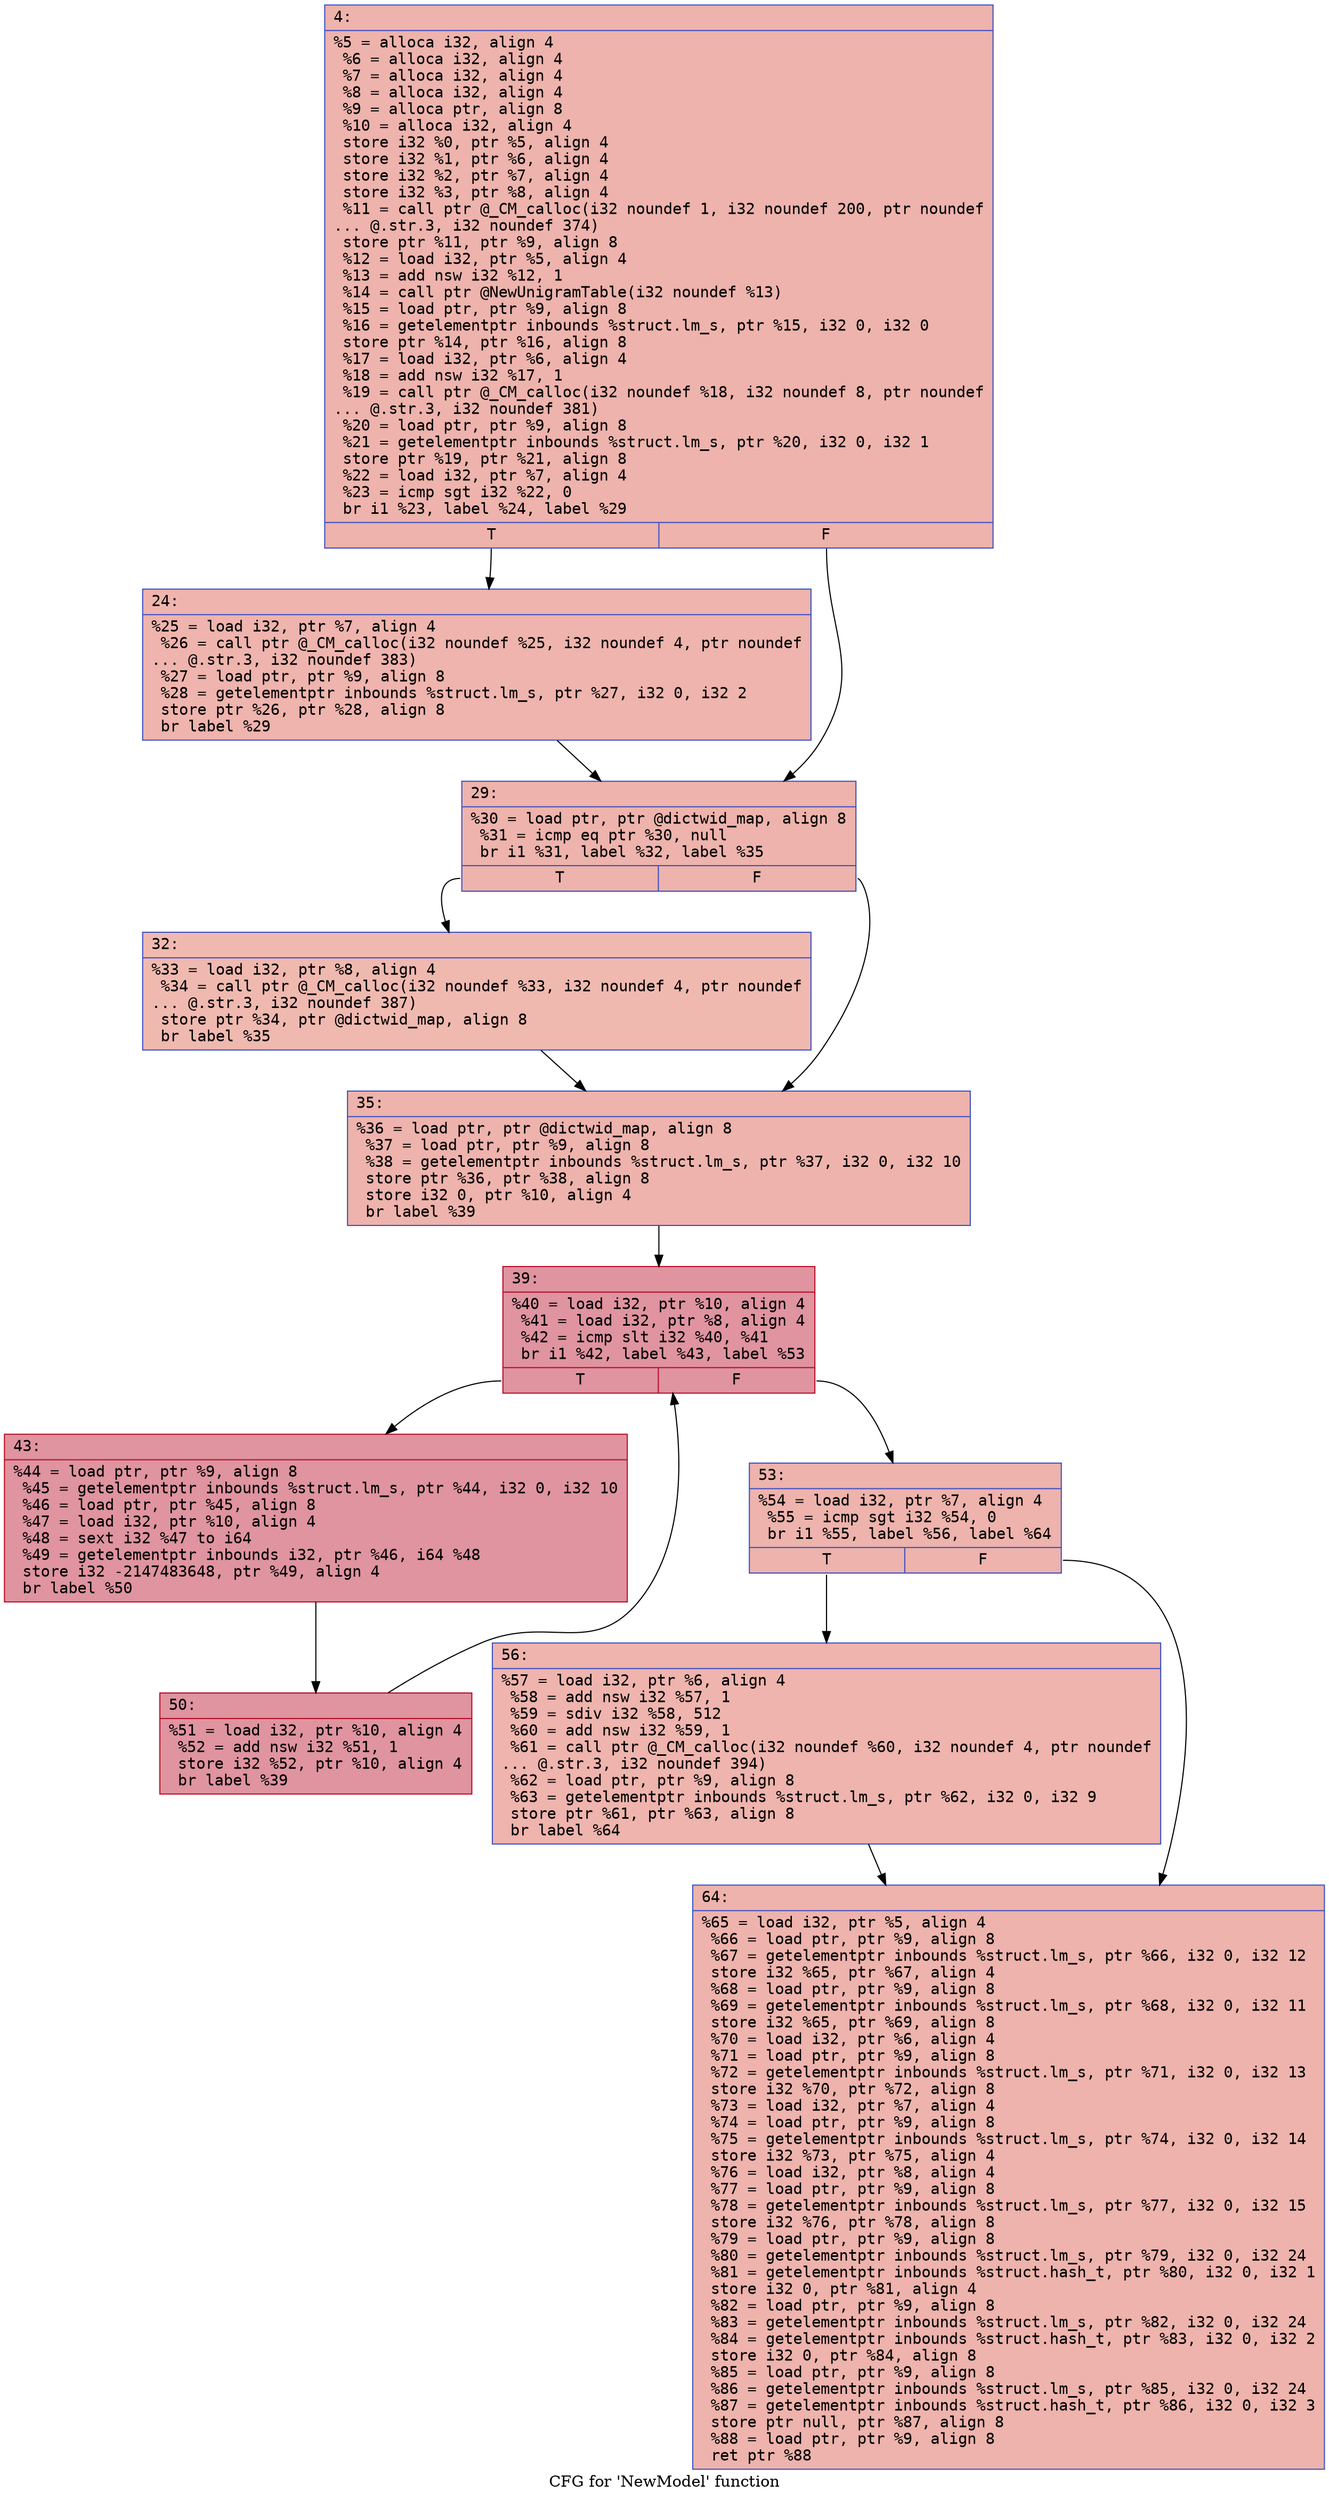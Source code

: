 digraph "CFG for 'NewModel' function" {
	label="CFG for 'NewModel' function";

	Node0x600001037480 [shape=record,color="#3d50c3ff", style=filled, fillcolor="#d6524470" fontname="Courier",label="{4:\l|  %5 = alloca i32, align 4\l  %6 = alloca i32, align 4\l  %7 = alloca i32, align 4\l  %8 = alloca i32, align 4\l  %9 = alloca ptr, align 8\l  %10 = alloca i32, align 4\l  store i32 %0, ptr %5, align 4\l  store i32 %1, ptr %6, align 4\l  store i32 %2, ptr %7, align 4\l  store i32 %3, ptr %8, align 4\l  %11 = call ptr @_CM_calloc(i32 noundef 1, i32 noundef 200, ptr noundef\l... @.str.3, i32 noundef 374)\l  store ptr %11, ptr %9, align 8\l  %12 = load i32, ptr %5, align 4\l  %13 = add nsw i32 %12, 1\l  %14 = call ptr @NewUnigramTable(i32 noundef %13)\l  %15 = load ptr, ptr %9, align 8\l  %16 = getelementptr inbounds %struct.lm_s, ptr %15, i32 0, i32 0\l  store ptr %14, ptr %16, align 8\l  %17 = load i32, ptr %6, align 4\l  %18 = add nsw i32 %17, 1\l  %19 = call ptr @_CM_calloc(i32 noundef %18, i32 noundef 8, ptr noundef\l... @.str.3, i32 noundef 381)\l  %20 = load ptr, ptr %9, align 8\l  %21 = getelementptr inbounds %struct.lm_s, ptr %20, i32 0, i32 1\l  store ptr %19, ptr %21, align 8\l  %22 = load i32, ptr %7, align 4\l  %23 = icmp sgt i32 %22, 0\l  br i1 %23, label %24, label %29\l|{<s0>T|<s1>F}}"];
	Node0x600001037480:s0 -> Node0x6000010374d0[tooltip="4 -> 24\nProbability 62.50%" ];
	Node0x600001037480:s1 -> Node0x600001037520[tooltip="4 -> 29\nProbability 37.50%" ];
	Node0x6000010374d0 [shape=record,color="#3d50c3ff", style=filled, fillcolor="#d8564670" fontname="Courier",label="{24:\l|  %25 = load i32, ptr %7, align 4\l  %26 = call ptr @_CM_calloc(i32 noundef %25, i32 noundef 4, ptr noundef\l... @.str.3, i32 noundef 383)\l  %27 = load ptr, ptr %9, align 8\l  %28 = getelementptr inbounds %struct.lm_s, ptr %27, i32 0, i32 2\l  store ptr %26, ptr %28, align 8\l  br label %29\l}"];
	Node0x6000010374d0 -> Node0x600001037520[tooltip="24 -> 29\nProbability 100.00%" ];
	Node0x600001037520 [shape=record,color="#3d50c3ff", style=filled, fillcolor="#d6524470" fontname="Courier",label="{29:\l|  %30 = load ptr, ptr @dictwid_map, align 8\l  %31 = icmp eq ptr %30, null\l  br i1 %31, label %32, label %35\l|{<s0>T|<s1>F}}"];
	Node0x600001037520:s0 -> Node0x600001037570[tooltip="29 -> 32\nProbability 37.50%" ];
	Node0x600001037520:s1 -> Node0x6000010375c0[tooltip="29 -> 35\nProbability 62.50%" ];
	Node0x600001037570 [shape=record,color="#3d50c3ff", style=filled, fillcolor="#de614d70" fontname="Courier",label="{32:\l|  %33 = load i32, ptr %8, align 4\l  %34 = call ptr @_CM_calloc(i32 noundef %33, i32 noundef 4, ptr noundef\l... @.str.3, i32 noundef 387)\l  store ptr %34, ptr @dictwid_map, align 8\l  br label %35\l}"];
	Node0x600001037570 -> Node0x6000010375c0[tooltip="32 -> 35\nProbability 100.00%" ];
	Node0x6000010375c0 [shape=record,color="#3d50c3ff", style=filled, fillcolor="#d6524470" fontname="Courier",label="{35:\l|  %36 = load ptr, ptr @dictwid_map, align 8\l  %37 = load ptr, ptr %9, align 8\l  %38 = getelementptr inbounds %struct.lm_s, ptr %37, i32 0, i32 10\l  store ptr %36, ptr %38, align 8\l  store i32 0, ptr %10, align 4\l  br label %39\l}"];
	Node0x6000010375c0 -> Node0x600001037610[tooltip="35 -> 39\nProbability 100.00%" ];
	Node0x600001037610 [shape=record,color="#b70d28ff", style=filled, fillcolor="#b70d2870" fontname="Courier",label="{39:\l|  %40 = load i32, ptr %10, align 4\l  %41 = load i32, ptr %8, align 4\l  %42 = icmp slt i32 %40, %41\l  br i1 %42, label %43, label %53\l|{<s0>T|<s1>F}}"];
	Node0x600001037610:s0 -> Node0x600001037660[tooltip="39 -> 43\nProbability 96.88%" ];
	Node0x600001037610:s1 -> Node0x600001037700[tooltip="39 -> 53\nProbability 3.12%" ];
	Node0x600001037660 [shape=record,color="#b70d28ff", style=filled, fillcolor="#b70d2870" fontname="Courier",label="{43:\l|  %44 = load ptr, ptr %9, align 8\l  %45 = getelementptr inbounds %struct.lm_s, ptr %44, i32 0, i32 10\l  %46 = load ptr, ptr %45, align 8\l  %47 = load i32, ptr %10, align 4\l  %48 = sext i32 %47 to i64\l  %49 = getelementptr inbounds i32, ptr %46, i64 %48\l  store i32 -2147483648, ptr %49, align 4\l  br label %50\l}"];
	Node0x600001037660 -> Node0x6000010376b0[tooltip="43 -> 50\nProbability 100.00%" ];
	Node0x6000010376b0 [shape=record,color="#b70d28ff", style=filled, fillcolor="#b70d2870" fontname="Courier",label="{50:\l|  %51 = load i32, ptr %10, align 4\l  %52 = add nsw i32 %51, 1\l  store i32 %52, ptr %10, align 4\l  br label %39\l}"];
	Node0x6000010376b0 -> Node0x600001037610[tooltip="50 -> 39\nProbability 100.00%" ];
	Node0x600001037700 [shape=record,color="#3d50c3ff", style=filled, fillcolor="#d6524470" fontname="Courier",label="{53:\l|  %54 = load i32, ptr %7, align 4\l  %55 = icmp sgt i32 %54, 0\l  br i1 %55, label %56, label %64\l|{<s0>T|<s1>F}}"];
	Node0x600001037700:s0 -> Node0x600001037750[tooltip="53 -> 56\nProbability 62.50%" ];
	Node0x600001037700:s1 -> Node0x6000010377a0[tooltip="53 -> 64\nProbability 37.50%" ];
	Node0x600001037750 [shape=record,color="#3d50c3ff", style=filled, fillcolor="#d8564670" fontname="Courier",label="{56:\l|  %57 = load i32, ptr %6, align 4\l  %58 = add nsw i32 %57, 1\l  %59 = sdiv i32 %58, 512\l  %60 = add nsw i32 %59, 1\l  %61 = call ptr @_CM_calloc(i32 noundef %60, i32 noundef 4, ptr noundef\l... @.str.3, i32 noundef 394)\l  %62 = load ptr, ptr %9, align 8\l  %63 = getelementptr inbounds %struct.lm_s, ptr %62, i32 0, i32 9\l  store ptr %61, ptr %63, align 8\l  br label %64\l}"];
	Node0x600001037750 -> Node0x6000010377a0[tooltip="56 -> 64\nProbability 100.00%" ];
	Node0x6000010377a0 [shape=record,color="#3d50c3ff", style=filled, fillcolor="#d6524470" fontname="Courier",label="{64:\l|  %65 = load i32, ptr %5, align 4\l  %66 = load ptr, ptr %9, align 8\l  %67 = getelementptr inbounds %struct.lm_s, ptr %66, i32 0, i32 12\l  store i32 %65, ptr %67, align 4\l  %68 = load ptr, ptr %9, align 8\l  %69 = getelementptr inbounds %struct.lm_s, ptr %68, i32 0, i32 11\l  store i32 %65, ptr %69, align 8\l  %70 = load i32, ptr %6, align 4\l  %71 = load ptr, ptr %9, align 8\l  %72 = getelementptr inbounds %struct.lm_s, ptr %71, i32 0, i32 13\l  store i32 %70, ptr %72, align 8\l  %73 = load i32, ptr %7, align 4\l  %74 = load ptr, ptr %9, align 8\l  %75 = getelementptr inbounds %struct.lm_s, ptr %74, i32 0, i32 14\l  store i32 %73, ptr %75, align 4\l  %76 = load i32, ptr %8, align 4\l  %77 = load ptr, ptr %9, align 8\l  %78 = getelementptr inbounds %struct.lm_s, ptr %77, i32 0, i32 15\l  store i32 %76, ptr %78, align 8\l  %79 = load ptr, ptr %9, align 8\l  %80 = getelementptr inbounds %struct.lm_s, ptr %79, i32 0, i32 24\l  %81 = getelementptr inbounds %struct.hash_t, ptr %80, i32 0, i32 1\l  store i32 0, ptr %81, align 4\l  %82 = load ptr, ptr %9, align 8\l  %83 = getelementptr inbounds %struct.lm_s, ptr %82, i32 0, i32 24\l  %84 = getelementptr inbounds %struct.hash_t, ptr %83, i32 0, i32 2\l  store i32 0, ptr %84, align 8\l  %85 = load ptr, ptr %9, align 8\l  %86 = getelementptr inbounds %struct.lm_s, ptr %85, i32 0, i32 24\l  %87 = getelementptr inbounds %struct.hash_t, ptr %86, i32 0, i32 3\l  store ptr null, ptr %87, align 8\l  %88 = load ptr, ptr %9, align 8\l  ret ptr %88\l}"];
}
